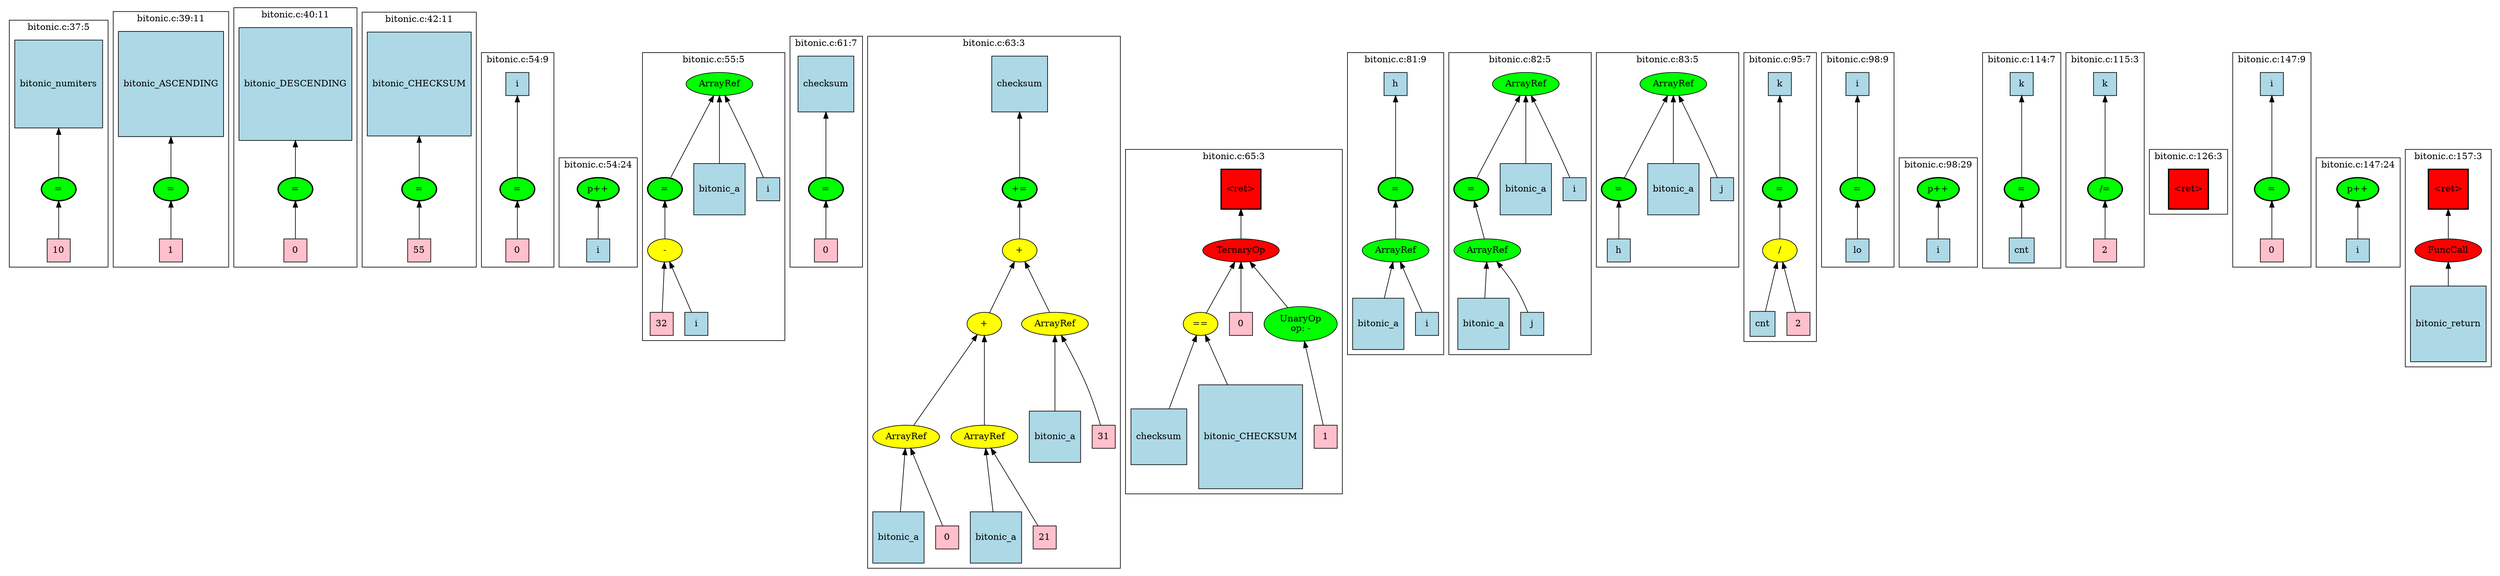 strict graph "" {
	graph [bb="0,0,3388,782",
		newrank=true
	];
	node [label="\N"];
	{
		graph [rank=same,
			rankdir=LR
		];
		rank2	[height=0.5,
			label="",
			pos="1.5,526.5",
			style=invis,
			width=0.013889];
		68	[fillcolor=green,
			height=0.5,
			label="=",
			pos="73.5,526.5",
			style="filled,bold",
			width=0.75];
		rank2 -- 68	[pos="2.0625,526.5 16.852,526.5 31.642,526.5 46.432,526.5",
			style=invis];
		77	[fillcolor=green,
			height=0.5,
			label="=",
			pos="222.5,526.5",
			style="filled,bold",
			width=0.75];
		68 -- 77	[pos="100.56,526.5 132.16,526.5 163.76,526.5 195.35,526.5",
			style=invis];
		81	[fillcolor=green,
			height=0.5,
			label="=",
			pos="390.5,526.5",
			style="filled,bold",
			width=0.75];
		77 -- 81	[pos="249.73,526.5 287.58,526.5 325.43,526.5 363.28,526.5",
			style=invis];
		85	[fillcolor=green,
			height=0.5,
			label="=",
			pos="557.5,526.5",
			style="filled,bold",
			width=0.75];
		81 -- 85	[pos="417.57,526.5 455.2,526.5 492.82,526.5 530.44,526.5",
			style=invis];
		104	[fillcolor=green,
			height=0.5,
			label="=",
			pos="688.5,526.5",
			style="filled,bold",
			width=0.75];
		85 -- 104	[pos="584.62,526.5 610.19,526.5 635.75,526.5 661.31,526.5",
			style=invis];
		110	[fillcolor=green,
			height=0.5,
			label="p++",
			pos="791.5,526.5",
			style="filled,bold",
			width=0.75];
		104 -- 110	[pos="715.86,526.5 732.01,526.5 748.16,526.5 764.32,526.5",
			style=invis];
		112	[fillcolor=green,
			height=0.5,
			label="=",
			pos="883.5,526.5",
			style="filled,bold",
			width=0.75];
		110 -- 112	[pos="818.81,526.5 831.36,526.5 843.91,526.5 856.46,526.5",
			style=invis];
		129	[fillcolor=green,
			height=0.5,
			label="=",
			pos="1112.5,526.5",
			style="filled,bold",
			width=0.75];
		112 -- 129	[pos="890.07,544.23 897.06,559.92 909.84,581.38 929.5,588.5 955.41,597.88 1027.6,597.88 1053.5,588.5 1075.4,580.56 1092.7,559.04 1102.7,\
543.58",
			style=invis];
		133	[fillcolor=green,
			height=0.5,
			label="+=",
			pos="1372.5,526.5",
			style="filled,bold",
			width=0.75];
		129 -- 133	[pos="1139.7,526.5 1208.2,526.5 1276.7,526.5 1345.2,526.5",
			style=invis];
		146	[fillcolor=red,
			height=0.65278,
			label="\<ret\>",
			pos="1683.5,526.5",
			shape=square,
			style="filled,bold",
			width=0.65278];
		133 -- 146	[pos="1399.5,526.5 1486.3,526.5 1573.1,526.5 1659.9,526.5",
			style=invis];
		181	[fillcolor=green,
			height=0.5,
			label="=",
			pos="1898.5,526.5",
			style="filled,bold",
			width=0.75];
		146 -- 181	[pos="1707,526.5 1761.7,526.5 1816.5,526.5 1871.2,526.5",
			style=invis];
		187	[fillcolor=green,
			height=0.5,
			label="=",
			pos="2010.5,526.5",
			style="filled,bold",
			width=0.75];
		181 -- 187	[pos="1925.6,526.5 1944.9,526.5 1964.1,526.5 1983.3,526.5",
			style=invis];
		194	[fillcolor=green,
			height=0.5,
			label="=",
			pos="2228.5,526.5",
			style="filled,bold",
			width=0.75];
		187 -- 194	[pos="2017.1,544.23 2024.1,559.92 2036.8,581.38 2056.5,588.5 2082.4,597.88 2154.6,597.88 2180.5,588.5 2200.5,581.27 2213.9,559.83 2221.4,\
544.18",
			style=invis];
		215	[fillcolor=green,
			height=0.5,
			label="=",
			pos="2464.5,526.5",
			style="filled,bold",
			width=0.75];
		194 -- 215	[pos="2235.1,544.23 2242.1,559.92 2254.8,581.38 2274.5,588.5 2300.4,597.88 2372.6,597.88 2398.5,588.5 2421.9,580.04 2441.5,558.41 2453.2,\
543.08",
			style=invis];
		226	[fillcolor=green,
			height=0.5,
			label="=",
			pos="2571.5,526.5",
			style="filled,bold",
			width=0.75];
		215 -- 226	[pos="2491.7,526.5 2509.2,526.5 2526.8,526.5 2544.4,526.5",
			style=invis];
		234	[fillcolor=green,
			height=0.5,
			label="p++",
			pos="2674.5,526.5",
			style="filled,bold",
			width=0.75];
		226 -- 234	[pos="2598.9,526.5 2615,526.5 2631.2,526.5 2647.3,526.5",
			style=invis];
		279	[fillcolor=green,
			height=0.5,
			label="=",
			pos="2780.5,526.5",
			style="filled,bold",
			width=0.75];
		234 -- 279	[pos="2701.8,526.5 2719,526.5 2736.2,526.5 2753.5,526.5",
			style=invis];
		283	[fillcolor=green,
			height=0.5,
			label="/=",
			pos="2886.5,526.5",
			style="filled,bold",
			width=0.75];
		279 -- 283	[pos="2807.8,526.5 2825,526.5 2842.2,526.5 2859.5,526.5",
			style=invis];
		313	[fillcolor=red,
			height=0.65278,
			label="\<ret\>",
			pos="2992.5,526.5",
			shape=square,
			style="filled,bold",
			width=0.65278];
		283 -- 313	[pos="2913.8,526.5 2932.2,526.5 2950.5,526.5 2968.8,526.5",
			style=invis];
		338	[fillcolor=green,
			height=0.5,
			label="=",
			pos="3098.5,526.5",
			style="filled,bold",
			width=0.75];
		313 -- 338	[pos="3016.1,526.5 3034.6,526.5 3053,526.5 3071.5,526.5",
			style=invis];
		344	[fillcolor=green,
			height=0.5,
			label="p++",
			pos="3207.5,526.5",
			style="filled,bold",
			width=0.75];
		338 -- 344	[pos="3125.8,526.5 3144,526.5 3162.2,526.5 3180.4,526.5",
			style=invis];
		361	[fillcolor=red,
			height=0.65278,
			label="\<ret\>",
			pos="3323.5,526.5",
			shape=square,
			style="filled,bold",
			width=0.65278];
		344 -- 361	[pos="3234.7,526.5 3256.4,526.5 3278.2,526.5 3299.9,526.5",
			style=invis];
		end	[height=0.5,
			label="",
			pos="3387.5,526.5",
			style=invis,
			width=0.013889];
		361 -- end	[pos="3347,526.5 3360.3,526.5 3373.6,526.5 3386.9,526.5",
			style=invis];
	}
	subgraph cluster110 {
		graph [bb="742.5,413,840.5,575.5",
			label="bitonic.c:54:24",
			lheight=0.21,
			lp="791.5,564",
			lwidth=1.14
		];
		110;
		111	[fillcolor=lightblue,
			height=0.5,
			label=i,
			pos="791.5,439",
			shape=square,
			style=filled,
			width=0.5];
		110 -- 111	[dir=back,
			pos="s,791.5,508.2 791.5,498.07 791.5,484.68 791.5,468.98 791.5,457.28"];
	}
	subgraph cluster234 {
		graph [bb="2625.5,413,2723.5,575.5",
			label="bitonic.c:98:29",
			lheight=0.21,
			lp="2674.5,564",
			lwidth=1.14
		];
		234;
		235	[fillcolor=lightblue,
			height=0.5,
			label=i,
			pos="2674.5,439",
			shape=square,
			style=filled,
			width=0.5];
		234 -- 235	[dir=back,
			pos="s,2674.5,508.2 2674.5,498.07 2674.5,484.68 2674.5,468.98 2674.5,457.28"];
	}
	subgraph cluster226 {
		graph [bb="2525.5,413,2617.5,718.5",
			label="bitonic.c:98:9",
			lheight=0.21,
			lp="2571.5,707",
			lwidth=1.06
		];
		226;
		228	[fillcolor=lightblue,
			height=0.5,
			label=lo,
			pos="2571.5,439",
			shape=square,
			style=filled,
			width=0.5];
		226 -- 228	[dir=back,
			pos="s,2571.5,508.2 2571.5,498.07 2571.5,484.68 2571.5,468.98 2571.5,457.28"];
		227	[fillcolor=lightblue,
			height=0.5,
			label=i,
			pos="2571.5,669.5",
			shape=square,
			style=filled,
			width=0.5];
		227 -- 226	[dir=back,
			pos="s,2571.5,651.49 2571.5,641.37 2571.5,612.78 2571.5,568.63 2571.5,544.57"];
	}
	subgraph cluster104 {
		graph [bb="642.5,413,734.5,718.5",
			label="bitonic.c:54:9",
			lheight=0.21,
			lp="688.5,707",
			lwidth=1.06
		];
		104;
		106	[fillcolor=pink,
			height=0.5,
			label=0,
			pos="688.5,439",
			shape=square,
			style=filled,
			width=0.5];
		104 -- 106	[dir=back,
			pos="s,688.5,508.2 688.5,498.07 688.5,484.68 688.5,468.98 688.5,457.28"];
		105	[fillcolor=lightblue,
			height=0.5,
			label=i,
			pos="688.5,669.5",
			shape=square,
			style=filled,
			width=0.5];
		105 -- 104	[dir=back,
			pos="s,688.5,651.49 688.5,641.37 688.5,612.78 688.5,568.63 688.5,544.57"];
	}
	subgraph cluster85 {
		graph [bb="480.5,413,634.5,769",
			label="bitonic.c:42:11",
			lheight=0.21,
			lp="557.5,757.5",
			lwidth=1.14
		];
		85;
		88	[fillcolor=pink,
			height=0.5,
			label=55,
			pos="557.5,439",
			shape=square,
			style=filled,
			width=0.5];
		85 -- 88	[dir=back,
			pos="s,557.5,508.2 557.5,498.07 557.5,484.68 557.5,468.98 557.5,457.28"];
		86	[fillcolor=lightblue,
			height=1.9028,
			label=bitonic_CHECKSUM,
			pos="557.5,669.5",
			shape=square,
			style=filled,
			width=1.9028];
		86 -- 85	[dir=back,
			pos="s,557.5,600.89 557.5,590.67 557.5,573.37 557.5,556.67 557.5,544.78"];
	}
	subgraph cluster81 {
		graph [bb="308.5,413,472.5,774",
			label="bitonic.c:40:11",
			lheight=0.21,
			lp="390.5,762.5",
			lwidth=1.14
		];
		81;
		84	[fillcolor=pink,
			height=0.5,
			label=0,
			pos="390.5,439",
			shape=square,
			style=filled,
			width=0.5];
		81 -- 84	[dir=back,
			pos="s,390.5,508.2 390.5,498.07 390.5,484.68 390.5,468.98 390.5,457.28"];
		82	[fillcolor=lightblue,
			height=2.0417,
			label=bitonic_DESCENDING,
			pos="390.5,669.5",
			shape=square,
			style=filled,
			width=2.0417];
		82 -- 81	[dir=back,
			pos="s,390.5,595.93 390.5,585.66 390.5,570.15 390.5,555.46 390.5,544.73"];
	}
	subgraph cluster77 {
		graph [bb="144.5,413,300.5,770",
			label="bitonic.c:39:11",
			lheight=0.21,
			lp="222.5,758.5",
			lwidth=1.14
		];
		77;
		80	[fillcolor=pink,
			height=0.5,
			label=1,
			pos="222.5,439",
			shape=square,
			style=filled,
			width=0.5];
		77 -- 80	[dir=back,
			pos="s,222.5,508.2 222.5,498.07 222.5,484.68 222.5,468.98 222.5,457.28"];
		78	[fillcolor=lightblue,
			height=1.9306,
			label=bitonic_ASCENDING,
			pos="222.5,669.5",
			shape=square,
			style=filled,
			width=1.9306];
		78 -- 77	[dir=back,
			pos="s,222.5,599.65 222.5,589.62 222.5,572.66 222.5,556.36 222.5,544.71"];
	}
	subgraph cluster215 {
		graph [bb="2411.5,312.5,2517.5,718.5",
			label="bitonic.c:95:7",
			lheight=0.21,
			lp="2464.5,707",
			lwidth=1.06
		];
		215;
		218	[fillcolor=yellow,
			height=0.5,
			label="/",
			pos="2464.5,439",
			style=filled,
			width=0.75];
		215 -- 218	[dir=back,
			pos="s,2464.5,508.2 2464.5,498.07 2464.5,484.68 2464.5,468.98 2464.5,457.28"];
		219	[fillcolor=lightblue,
			height=0.5,
			label=cnt,
			pos="2437.5,338.5",
			shape=square,
			style=filled,
			width=0.5];
		218 -- 219	[dir=back,
			pos="s,2459.8,420.84 2457,410.79 2452.3,393.52 2446.3,371.71 2442.2,356.79"];
		220	[fillcolor=pink,
			height=0.5,
			label=2,
			pos="2491.5,338.5",
			shape=square,
			style=filled,
			width=0.5];
		218 -- 220	[dir=back,
			pos="s,2469.2,420.84 2472,410.79 2476.7,393.52 2482.7,371.71 2486.8,356.79"];
		216	[fillcolor=lightblue,
			height=0.5,
			label=k,
			pos="2464.5,669.5",
			shape=square,
			style=filled,
			width=0.5];
		216 -- 215	[dir=back,
			pos="s,2464.5,651.49 2464.5,641.37 2464.5,612.78 2464.5,568.63 2464.5,544.57"];
	}
	subgraph cluster68 {
		graph [bb="10.5,413,136.5,755",
			label="bitonic.c:37:5",
			lheight=0.21,
			lp="73.5,743.5",
			lwidth=1.06
		];
		68;
		71	[fillcolor=pink,
			height=0.5,
			label=10,
			pos="73.5,439",
			shape=square,
			style=filled,
			width=0.5];
		68 -- 71	[dir=back,
			pos="s,73.5,508.2 73.5,498.07 73.5,484.68 73.5,468.98 73.5,457.28"];
		69	[fillcolor=lightblue,
			height=1.5139,
			label=bitonic_numiters,
			pos="73.5,669.5",
			shape=square,
			style=filled,
			width=1.5139];
		69 -- 68	[dir=back,
			pos="s,73.5,614.79 73.5,604.74 73.5,582.67 73.5,559.7 73.5,544.61"];
	}
	subgraph cluster146 {
		graph [bb="1524.5,111,1821.5,581",
			label="bitonic.c:65:3",
			lheight=0.21,
			lp="1673,569.5",
			lwidth=1.06
		];
		146;
		147	[fillcolor=red,
			height=0.5,
			label=TernaryOp,
			pos="1683.5,439",
			style=filled,
			width=1.3721];
		146 -- 147	[dir=back,
			pos="s,1683.5,502.59 1683.5,492.35 1683.5,480.27 1683.5,467.11 1683.5,457.01"];
		148	[fillcolor=yellow,
			height=0.5,
			label="==",
			pos="1620.5,338.5",
			style=filled,
			width=0.75];
		147 -- 148	[dir=back,
			pos="s,1672.8,421.29 1667.1,412.42 1655.6,394.35 1640.5,370.7 1630.6,355.31"];
		151	[fillcolor=pink,
			height=0.5,
			label=0,
			pos="1683.5,338.5",
			shape=square,
			style=filled,
			width=0.5];
		147 -- 151	[dir=back,
			pos="s,1683.5,420.84 1683.5,410.79 1683.5,393.52 1683.5,371.71 1683.5,356.79"];
		152	[fillcolor=green,
			height=0.74639,
			label="UnaryOp
op: -",
			pos="1766.5,338.5",
			style=filled,
			width=1.316];
		147 -- 152	[dir=back,
			pos="s,1697.6,421.29 1704.4,413.22 1717.4,397.81 1734,378.11 1746.7,362.95"];
		149	[fillcolor=lightblue,
			height=0.98611,
			label=checksum,
			pos="1568.5,187.5",
			shape=square,
			style=filled,
			width=0.98611];
		148 -- 149	[dir=back,
			pos="s,1614.6,320.7 1611.3,311.02 1602.7,286.56 1590,250.07 1580.6,223.27"];
		150	[fillcolor=lightblue,
			height=1.9028,
			label=bitonic_CHECKSUM,
			pos="1690.5,187.5",
			shape=square,
			style=filled,
			width=1.9028];
		148 -- 150	[dir=back,
			pos="s,1628.3,320.99 1632.7,311.62 1639.9,296.2 1649.5,275.85 1658.7,256.14"];
		153	[fillcolor=pink,
			height=0.5,
			label=1,
			pos="1795.5,187.5",
			shape=square,
			style=filled,
			width=0.5];
		152 -- 153	[dir=back,
			pos="s,1771.6,311.55 1773.5,301.36 1779.4,271.04 1787.6,229.06 1792.1,205.79"];
	}
	subgraph cluster361 {
		graph [bb="3268.5,284,3378.5,581",
			label="bitonic.c:157:3",
			lheight=0.21,
			lp="3323.5,569.5",
			lwidth=1.14
		];
		361;
		362	[fillcolor=red,
			height=0.5,
			label=FuncCall,
			pos="3323.5,439",
			style=filled,
			width=1.1916];
		361 -- 362	[dir=back,
			pos="s,3323.5,502.59 3323.5,492.35 3323.5,480.27 3323.5,467.11 3323.5,457.01"];
		363	[fillcolor=lightblue,
			height=1.2917,
			label=bitonic_return,
			pos="3323.5,338.5",
			shape=square,
			style=filled,
			width=1.2917];
		362 -- 363	[dir=back,
			pos="s,3323.5,420.84 3323.5,410.74 3323.5,402.83 3323.5,393.96 3323.5,385.24"];
	}
	subgraph cluster194 {
		graph [bb="2193.5,413,2403.5,718.5",
			label="bitonic.c:83:5",
			lheight=0.21,
			lp="2298.5,707",
			lwidth=1.06
		];
		194;
		198	[fillcolor=lightblue,
			height=0.5,
			label=h,
			pos="2228.5,439",
			shape=square,
			style=filled,
			width=0.5];
		194 -- 198	[dir=back,
			pos="s,2228.5,508.2 2228.5,498.07 2228.5,484.68 2228.5,468.98 2228.5,457.28"];
		195	[fillcolor=green,
			height=0.5,
			label=ArrayRef,
			pos="2307.5,669.5",
			style=filled,
			width=1.2277];
		195 -- 194	[dir=back,
			pos="s,2298.1,651.77 2293,642.7 2276.9,613.85 2251.2,568.01 2237.6,543.77"];
		196	[fillcolor=lightblue,
			height=0.93056,
			label=bitonic_a,
			pos="2307.5,526.5",
			shape=square,
			style=filled,
			width=0.93056];
		195 -- 196	[dir=back,
			pos="s,2307.5,651.49 2307.5,641.32 2307.5,618.14 2307.5,584.75 2307.5,560.12"];
		197	[fillcolor=lightblue,
			height=0.5,
			label=j,
			pos="2377.5,526.5",
			shape=square,
			style=filled,
			width=0.5];
		195 -- 197	[dir=back,
			pos="s,2315.8,651.77 2320.3,642.8 2334.4,614.3 2356.8,569.13 2369,544.65"];
	}
	subgraph cluster133 {
		graph [bb="1166.5,8,1516.5,736",
			label="bitonic.c:63:3",
			lheight=0.21,
			lp="1341.5,724.5",
			lwidth=1.06
		];
		133;
		135	[fillcolor=yellow,
			height=0.5,
			label="+",
			pos="1372.5,439",
			style=filled,
			width=0.75];
		133 -- 135	[dir=back,
			pos="s,1372.5,508.2 1372.5,498.07 1372.5,484.68 1372.5,468.98 1372.5,457.28"];
		136	[fillcolor=yellow,
			height=0.5,
			label="+",
			pos="1324.5,338.5",
			style=filled,
			width=0.75];
		135 -- 136	[dir=back,
			pos="s,1364.6,421.73 1360,412.45 1351.3,394.56 1339.9,371.2 1332.4,355.79"];
		143	[fillcolor=yellow,
			height=0.5,
			label=ArrayRef,
			pos="1420.5,338.5",
			style=filled,
			width=1.2277];
		135 -- 143	[dir=back,
			pos="s,1380.4,421.73 1384.9,412.56 1393.5,394.92 1404.7,371.89 1412.2,356.45"];
		137	[fillcolor=yellow,
			height=0.5,
			label=ArrayRef,
			pos="1218.5,187.5",
			style=filled,
			width=1.2277];
		136 -- 137	[dir=back,
			pos="s,1313.4,321.84 1307.4,313.52 1285.9,283.2 1249.3,231.77 1230.5,205.31"];
		140	[fillcolor=yellow,
			height=0.5,
			label=ArrayRef,
			pos="1324.5,187.5",
			style=filled,
			width=1.2277];
		136 -- 140	[dir=back,
			pos="s,1324.5,320.41 1324.5,310.07 1324.5,279.65 1324.5,231.47 1324.5,205.85"];
		144	[fillcolor=lightblue,
			height=0.93056,
			label=bitonic_a,
			pos="1420.5,187.5",
			shape=square,
			style=filled,
			width=0.93056];
		143 -- 144	[dir=back,
			pos="s,1420.5,320.41 1420.5,310.12 1420.5,284.99 1420.5,247.72 1420.5,221.07"];
		145	[fillcolor=pink,
			height=0.5,
			label=31,
			pos="1490.5,187.5",
			shape=square,
			style=filled,
			width=0.5];
		143 -- 145	[dir=back,
			pos="s,1429.9,320.9 1435,311.73 1443.7,295.87 1454.7,275 1463.5,256 1471.3,239.16 1479,219.4 1484.2,205.63"];
		134	[fillcolor=lightblue,
			height=0.98611,
			label=checksum,
			pos="1372.5,669.5",
			shape=square,
			style=filled,
			width=0.98611];
		134 -- 133	[dir=back,
			pos="s,1372.5,633.65 1372.5,623.34 1372.5,596.62 1372.5,564.29 1372.5,544.84"];
		138	[fillcolor=lightblue,
			height=0.93056,
			label=bitonic_a,
			pos="1208.5,49.5",
			shape=square,
			style=filled,
			width=0.93056];
		137 -- 138	[dir=back,
			pos="s,1217.2,169.28 1216.5,159.3 1214.9,137.36 1212.6,106.44 1210.9,83.159"];
		139	[fillcolor=pink,
			height=0.5,
			label=0,
			pos="1278.5,49.5",
			shape=square,
			style=filled,
			width=0.5];
		137 -- 139	[dir=back,
			pos="s,1226,169.55 1230.1,160.21 1242.1,132.91 1260.6,90.988 1270.9,67.663"];
		141	[fillcolor=lightblue,
			height=0.93056,
			label=bitonic_a,
			pos="1348.5,49.5",
			shape=square,
			style=filled,
			width=0.93056];
		140 -- 141	[dir=back,
			pos="s,1327.5,169.28 1329.3,159.3 1333.2,137.36 1338.6,106.44 1342.7,83.159"];
		142	[fillcolor=pink,
			height=0.5,
			label=21,
			pos="1418.5,49.5",
			shape=square,
			style=filled,
			width=0.5];
		140 -- 142	[dir=back,
			pos="s,1335.8,170.1 1341.8,161.52 1360.6,134.32 1390.1,91.552 1406.5,67.82"];
	}
	subgraph cluster344 {
		graph [bb="3155.5,413,3260.5,575.5",
			label="bitonic.c:147:24",
			lheight=0.21,
			lp="3208,564",
			lwidth=1.24
		];
		344;
		345	[fillcolor=lightblue,
			height=0.5,
			label=i,
			pos="3207.5,439",
			shape=square,
			style=filled,
			width=0.5];
		344 -- 345	[dir=back,
			pos="s,3207.5,508.2 3207.5,498.07 3207.5,484.68 3207.5,468.98 3207.5,457.28"];
	}
	subgraph cluster279 {
		graph [bb="2731.5,413,2829.5,718.5",
			label="bitonic.c:114:7",
			lheight=0.21,
			lp="2780.5,707",
			lwidth=1.14
		];
		279;
		282	[fillcolor=lightblue,
			height=0.5,
			label=cnt,
			pos="2780.5,439",
			shape=square,
			style=filled,
			width=0.5];
		279 -- 282	[dir=back,
			pos="s,2780.5,508.2 2780.5,498.07 2780.5,484.68 2780.5,468.98 2780.5,457.28"];
		280	[fillcolor=lightblue,
			height=0.5,
			label=k,
			pos="2780.5,669.5",
			shape=square,
			style=filled,
			width=0.5];
		280 -- 279	[dir=back,
			pos="s,2780.5,651.49 2780.5,641.37 2780.5,612.78 2780.5,568.63 2780.5,544.57"];
	}
	subgraph cluster129 {
		graph [bb="1066.5,413,1158.5,736",
			label="bitonic.c:61:7",
			lheight=0.21,
			lp="1112.5,724.5",
			lwidth=1.06
		];
		129;
		132	[fillcolor=pink,
			height=0.5,
			label=0,
			pos="1112.5,439",
			shape=square,
			style=filled,
			width=0.5];
		129 -- 132	[dir=back,
			pos="s,1112.5,508.2 1112.5,498.07 1112.5,484.68 1112.5,468.98 1112.5,457.28"];
		130	[fillcolor=lightblue,
			height=0.98611,
			label=checksum,
			pos="1112.5,669.5",
			shape=square,
			style=filled,
			width=0.98611];
		130 -- 129	[dir=back,
			pos="s,1112.5,633.65 1112.5,623.34 1112.5,596.62 1112.5,564.29 1112.5,544.84"];
	}
	subgraph cluster338 {
		graph [bb="3049.5,413,3147.5,718.5",
			label="bitonic.c:147:9",
			lheight=0.21,
			lp="3098.5,707",
			lwidth=1.14
		];
		338;
		340	[fillcolor=pink,
			height=0.5,
			label=0,
			pos="3098.5,439",
			shape=square,
			style=filled,
			width=0.5];
		338 -- 340	[dir=back,
			pos="s,3098.5,508.2 3098.5,498.07 3098.5,484.68 3098.5,468.98 3098.5,457.28"];
		339	[fillcolor=lightblue,
			height=0.5,
			label=i,
			pos="3098.5,669.5",
			shape=square,
			style=filled,
			width=0.5];
		339 -- 338	[dir=back,
			pos="s,3098.5,651.49 3098.5,641.37 3098.5,612.78 3098.5,568.63 3098.5,544.57"];
	}
	subgraph cluster313 {
		graph [bb="2943.5,495,3041.5,581",
			label="bitonic.c:126:3",
			lheight=0.21,
			lp="2992.5,569.5",
			lwidth=1.14
		];
		313;
	}
	subgraph cluster187 {
		graph [bb="1975.5,297,2185.5,718.5",
			label="bitonic.c:82:5",
			lheight=0.21,
			lp="2080.5,707",
			lwidth=1.06
		];
		187;
		191	[fillcolor=green,
			height=0.5,
			label=ArrayRef,
			pos="2027.5,439",
			style=filled,
			width=1.2277];
		187 -- 191	[dir=back,
			pos="s,2013.9,508.61 2015.9,498.41 2018.6,484.9 2021.7,468.96 2024.1,457.15"];
		192	[fillcolor=lightblue,
			height=0.93056,
			label=bitonic_a,
			pos="2022.5,338.5",
			shape=square,
			style=filled,
			width=0.93056];
		191 -- 192	[dir=back,
			pos="s,2026.6,420.84 2026.1,410.65 2025.5,398.79 2024.8,384.8 2024.2,372.38"];
		193	[fillcolor=lightblue,
			height=0.5,
			label=j,
			pos="2092.5,338.5",
			shape=square,
			style=filled,
			width=0.5];
		191 -- 193	[dir=back,
			pos="s,2039.9,421.55 2045.9,413.24 2052.3,404.44 2059.4,394.38 2065.5,385 2071.5,375.77 2077.8,365.2 2082.8,356.57"];
		188	[fillcolor=green,
			height=0.5,
			label=ArrayRef,
			pos="2089.5,669.5",
			style=filled,
			width=1.2277];
		188 -- 187	[dir=back,
			pos="s,2080.1,651.77 2075,642.7 2058.9,613.85 2033.2,568.01 2019.6,543.77"];
		189	[fillcolor=lightblue,
			height=0.93056,
			label=bitonic_a,
			pos="2089.5,526.5",
			shape=square,
			style=filled,
			width=0.93056];
		188 -- 189	[dir=back,
			pos="s,2089.5,651.49 2089.5,641.32 2089.5,618.14 2089.5,584.75 2089.5,560.12"];
		190	[fillcolor=lightblue,
			height=0.5,
			label=i,
			pos="2159.5,526.5",
			shape=square,
			style=filled,
			width=0.5];
		188 -- 190	[dir=back,
			pos="s,2097.8,651.77 2102.3,642.8 2116.4,614.3 2138.8,569.13 2151,544.65"];
	}
	subgraph cluster112 {
		graph [bb="848.5,312.5,1058.5,718.5",
			label="bitonic.c:55:5",
			lheight=0.21,
			lp="953.5,707",
			lwidth=1.06
		];
		112;
		116	[fillcolor=yellow,
			height=0.5,
			label="-",
			pos="883.5,439",
			style=filled,
			width=0.75];
		112 -- 116	[dir=back,
			pos="s,883.5,508.2 883.5,498.07 883.5,484.68 883.5,468.98 883.5,457.28"];
		117	[fillcolor=pink,
			height=0.5,
			label=32,
			pos="878.5,338.5",
			shape=square,
			style=filled,
			width=0.5];
		116 -- 117	[dir=back,
			pos="s,882.63,420.84 882.12,410.79 881.24,393.52 880.14,371.71 879.38,356.79"];
		118	[fillcolor=lightblue,
			height=0.5,
			label=i,
			pos="932.5,338.5",
			shape=square,
			style=filled,
			width=0.5];
		116 -- 118	[dir=back,
			pos="s,891.59,421.73 896.12,412.62 904.84,395.09 916.21,372.24 923.9,356.78"];
		113	[fillcolor=green,
			height=0.5,
			label=ArrayRef,
			pos="962.5,669.5",
			style=filled,
			width=1.2277];
		113 -- 112	[dir=back,
			pos="s,953.13,651.77 948.04,642.7 931.88,613.85 906.2,568.01 892.62,543.77"];
		114	[fillcolor=lightblue,
			height=0.93056,
			label=bitonic_a,
			pos="962.5,526.5",
			shape=square,
			style=filled,
			width=0.93056];
		113 -- 114	[dir=back,
			pos="s,962.5,651.49 962.5,641.32 962.5,618.14 962.5,584.75 962.5,560.12"];
		115	[fillcolor=lightblue,
			height=0.5,
			label=i,
			pos="1032.5,526.5",
			shape=square,
			style=filled,
			width=0.5];
		113 -- 115	[dir=back,
			pos="s,970.8,651.77 975.26,642.8 989.41,614.3 1011.8,569.13 1024,544.65"];
	}
	subgraph cluster283 {
		graph [bb="2837.5,413,2935.5,718.5",
			label="bitonic.c:115:3",
			lheight=0.21,
			lp="2886.5,707",
			lwidth=1.14
		];
		283;
		285	[fillcolor=pink,
			height=0.5,
			label=2,
			pos="2886.5,439",
			shape=square,
			style=filled,
			width=0.5];
		283 -- 285	[dir=back,
			pos="s,2886.5,508.2 2886.5,498.07 2886.5,484.68 2886.5,468.98 2886.5,457.28"];
		284	[fillcolor=lightblue,
			height=0.5,
			label=k,
			pos="2886.5,669.5",
			shape=square,
			style=filled,
			width=0.5];
		284 -- 283	[dir=back,
			pos="s,2886.5,651.49 2886.5,641.37 2886.5,612.78 2886.5,568.63 2886.5,544.57"];
	}
	subgraph cluster181 {
		graph [bb="1829.5,297,1967.5,718.5",
			label="bitonic.c:81:9",
			lheight=0.21,
			lp="1898.5,707",
			lwidth=1.06
		];
		181;
		184	[fillcolor=green,
			height=0.5,
			label=ArrayRef,
			pos="1898.5,439",
			style=filled,
			width=1.2277];
		181 -- 184	[dir=back,
			pos="s,1898.5,508.2 1898.5,498.07 1898.5,484.68 1898.5,468.98 1898.5,457.28"];
		185	[fillcolor=lightblue,
			height=0.93056,
			label=bitonic_a,
			pos="1871.5,338.5",
			shape=square,
			style=filled,
			width=0.93056];
		184 -- 185	[dir=back,
			pos="s,1893.8,420.84 1891.1,411.02 1887.8,399.08 1884,384.93 1880.5,372.38"];
		186	[fillcolor=lightblue,
			height=0.5,
			label=i,
			pos="1941.5,338.5",
			shape=square,
			style=filled,
			width=0.5];
		184 -- 186	[dir=back,
			pos="s,1906,420.84 1910.2,411.27 1917.7,393.94 1927.4,371.85 1934,356.79"];
		182	[fillcolor=lightblue,
			height=0.5,
			label=h,
			pos="1898.5,669.5",
			shape=square,
			style=filled,
			width=0.5];
		182 -- 181	[dir=back,
			pos="s,1898.5,651.49 1898.5,641.37 1898.5,612.78 1898.5,568.63 1898.5,544.57"];
	}
	rank1	[height=0.5,
		label="",
		pos="0.5,669.5",
		style=invis,
		width=0.013889];
	rank1 -- rank2	[pos="0.61864,651.77 0.8111,624.64 1.1892,571.33 1.3815,544.21",
		style=invis];
}
